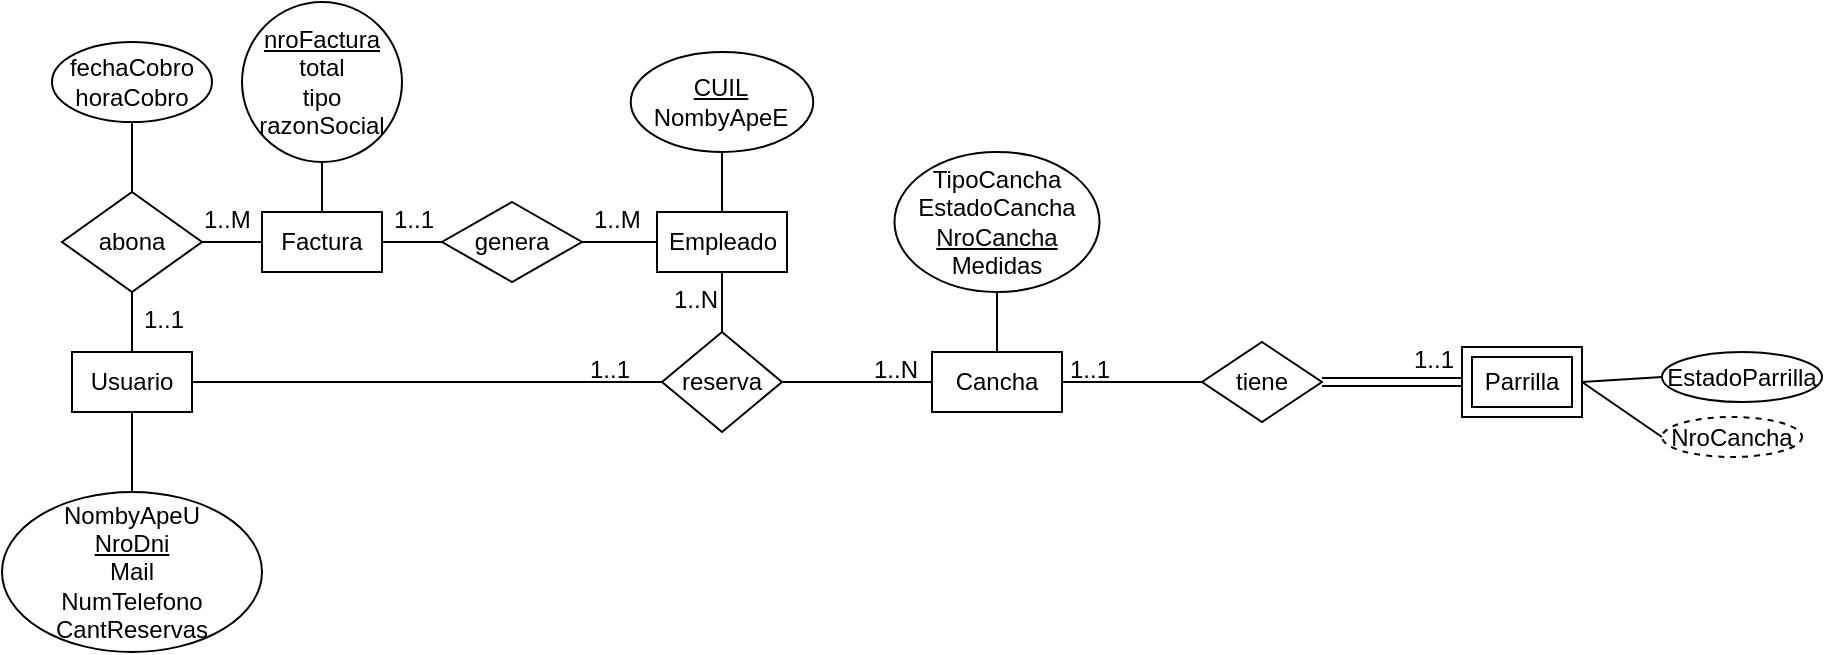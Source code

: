 <mxfile version="21.4.0" type="github">
  <diagram id="R2lEEEUBdFMjLlhIrx00" name="Page-1">
    <mxGraphModel dx="2099" dy="646" grid="1" gridSize="10" guides="1" tooltips="1" connect="1" arrows="1" fold="1" page="1" pageScale="1" pageWidth="850" pageHeight="1100" math="0" shadow="0" extFonts="Permanent Marker^https://fonts.googleapis.com/css?family=Permanent+Marker">
      <root>
        <mxCell id="0" />
        <mxCell id="1" parent="0" />
        <mxCell id="_4vAv0WsQ9G2U_fG6m3y-1" value="Usuario" style="whiteSpace=wrap;html=1;align=center;" parent="1" vertex="1">
          <mxGeometry x="-25" y="175" width="60" height="30" as="geometry" />
        </mxCell>
        <mxCell id="_4vAv0WsQ9G2U_fG6m3y-2" value="Cancha" style="whiteSpace=wrap;html=1;align=center;" parent="1" vertex="1">
          <mxGeometry x="405" y="175" width="65" height="30" as="geometry" />
        </mxCell>
        <mxCell id="_4vAv0WsQ9G2U_fG6m3y-4" value="Empleado" style="whiteSpace=wrap;html=1;align=center;" parent="1" vertex="1">
          <mxGeometry x="267.5" y="105" width="65" height="30" as="geometry" />
        </mxCell>
        <mxCell id="_4vAv0WsQ9G2U_fG6m3y-5" value="reserva" style="shape=rhombus;perimeter=rhombusPerimeter;whiteSpace=wrap;html=1;align=center;" parent="1" vertex="1">
          <mxGeometry x="270" y="165" width="60" height="50" as="geometry" />
        </mxCell>
        <mxCell id="_4vAv0WsQ9G2U_fG6m3y-6" value="tiene" style="shape=rhombus;perimeter=rhombusPerimeter;whiteSpace=wrap;html=1;align=center;" parent="1" vertex="1">
          <mxGeometry x="540" y="170" width="60" height="40" as="geometry" />
        </mxCell>
        <mxCell id="1q-wLZLnrpGv9T5wbohg-3" value="TipoCancha&lt;br&gt;EstadoCancha&lt;br&gt;&lt;u&gt;NroCancha&lt;/u&gt;&lt;br&gt;Medidas" style="ellipse;whiteSpace=wrap;html=1;align=center;" parent="1" vertex="1">
          <mxGeometry x="386.25" y="75" width="102.5" height="70" as="geometry" />
        </mxCell>
        <mxCell id="1q-wLZLnrpGv9T5wbohg-4" value="" style="endArrow=none;html=1;rounded=0;exitX=0.5;exitY=1;exitDx=0;exitDy=0;entryX=0.5;entryY=0;entryDx=0;entryDy=0;" parent="1" source="1q-wLZLnrpGv9T5wbohg-3" target="_4vAv0WsQ9G2U_fG6m3y-2" edge="1">
          <mxGeometry relative="1" as="geometry">
            <mxPoint x="360" y="195" as="sourcePoint" />
            <mxPoint x="520" y="195" as="targetPoint" />
          </mxGeometry>
        </mxCell>
        <mxCell id="1q-wLZLnrpGv9T5wbohg-6" value="EstadoParrilla" style="ellipse;whiteSpace=wrap;html=1;align=center;" parent="1" vertex="1">
          <mxGeometry x="770" y="175" width="80" height="25" as="geometry" />
        </mxCell>
        <mxCell id="1q-wLZLnrpGv9T5wbohg-7" value="" style="endArrow=none;html=1;rounded=0;exitX=0;exitY=0.5;exitDx=0;exitDy=0;entryX=1;entryY=0.5;entryDx=0;entryDy=0;" parent="1" source="1q-wLZLnrpGv9T5wbohg-6" target="BgZ_WEWUUNkGNV5E6CfD-3" edge="1">
          <mxGeometry relative="1" as="geometry">
            <mxPoint x="490" y="145" as="sourcePoint" />
            <mxPoint x="730" y="190" as="targetPoint" />
          </mxGeometry>
        </mxCell>
        <mxCell id="1q-wLZLnrpGv9T5wbohg-8" value="NombyApeU&lt;br&gt;&lt;u&gt;NroDni&lt;br&gt;&lt;/u&gt;Mail&lt;br&gt;NumTelefono&lt;br&gt;CantReservas" style="ellipse;whiteSpace=wrap;html=1;align=center;" parent="1" vertex="1">
          <mxGeometry x="-60" y="245" width="130" height="80" as="geometry" />
        </mxCell>
        <mxCell id="1q-wLZLnrpGv9T5wbohg-11" value="" style="endArrow=none;html=1;rounded=0;exitX=0.5;exitY=1;exitDx=0;exitDy=0;" parent="1" source="_4vAv0WsQ9G2U_fG6m3y-1" target="1q-wLZLnrpGv9T5wbohg-8" edge="1">
          <mxGeometry relative="1" as="geometry">
            <mxPoint x="55" y="215" as="sourcePoint" />
            <mxPoint x="490" y="305" as="targetPoint" />
          </mxGeometry>
        </mxCell>
        <mxCell id="1q-wLZLnrpGv9T5wbohg-12" value="&lt;u&gt;CUIL&lt;/u&gt;&lt;br&gt;NombyApeE" style="ellipse;whiteSpace=wrap;html=1;align=center;" parent="1" vertex="1">
          <mxGeometry x="254.37" y="25" width="91.25" height="50" as="geometry" />
        </mxCell>
        <mxCell id="1q-wLZLnrpGv9T5wbohg-13" value="" style="endArrow=none;html=1;rounded=0;exitX=0.5;exitY=1;exitDx=0;exitDy=0;entryX=0.5;entryY=0;entryDx=0;entryDy=0;" parent="1" source="1q-wLZLnrpGv9T5wbohg-12" target="_4vAv0WsQ9G2U_fG6m3y-4" edge="1">
          <mxGeometry relative="1" as="geometry">
            <mxPoint x="168.13" y="-15" as="sourcePoint" />
            <mxPoint x="296" y="35" as="targetPoint" />
          </mxGeometry>
        </mxCell>
        <mxCell id="1q-wLZLnrpGv9T5wbohg-14" value="" style="endArrow=none;html=1;rounded=0;entryX=0.5;entryY=0;entryDx=0;entryDy=0;exitX=0.5;exitY=1;exitDx=0;exitDy=0;" parent="1" source="_4vAv0WsQ9G2U_fG6m3y-4" target="_4vAv0WsQ9G2U_fG6m3y-5" edge="1">
          <mxGeometry relative="1" as="geometry">
            <mxPoint x="296" y="65" as="sourcePoint" />
            <mxPoint x="468.75" y="333" as="targetPoint" />
          </mxGeometry>
        </mxCell>
        <mxCell id="1q-wLZLnrpGv9T5wbohg-16" value="" style="endArrow=none;html=1;rounded=0;exitX=1;exitY=0.5;exitDx=0;exitDy=0;entryX=0;entryY=0.5;entryDx=0;entryDy=0;" parent="1" source="_4vAv0WsQ9G2U_fG6m3y-1" target="_4vAv0WsQ9G2U_fG6m3y-5" edge="1">
          <mxGeometry relative="1" as="geometry">
            <mxPoint x="310" y="315" as="sourcePoint" />
            <mxPoint x="470" y="315" as="targetPoint" />
          </mxGeometry>
        </mxCell>
        <mxCell id="1q-wLZLnrpGv9T5wbohg-17" value="" style="endArrow=none;html=1;rounded=0;exitX=1;exitY=0.5;exitDx=0;exitDy=0;entryX=0;entryY=0.5;entryDx=0;entryDy=0;" parent="1" source="_4vAv0WsQ9G2U_fG6m3y-5" target="_4vAv0WsQ9G2U_fG6m3y-2" edge="1">
          <mxGeometry relative="1" as="geometry">
            <mxPoint x="310" y="315" as="sourcePoint" />
            <mxPoint x="470" y="315" as="targetPoint" />
          </mxGeometry>
        </mxCell>
        <mxCell id="1q-wLZLnrpGv9T5wbohg-18" value="" style="endArrow=none;html=1;rounded=0;exitX=0;exitY=0.5;exitDx=0;exitDy=0;entryX=1;entryY=0.5;entryDx=0;entryDy=0;" parent="1" source="_4vAv0WsQ9G2U_fG6m3y-6" target="_4vAv0WsQ9G2U_fG6m3y-2" edge="1">
          <mxGeometry relative="1" as="geometry">
            <mxPoint x="310" y="315" as="sourcePoint" />
            <mxPoint x="470" y="315" as="targetPoint" />
          </mxGeometry>
        </mxCell>
        <mxCell id="1q-wLZLnrpGv9T5wbohg-20" value="1..1" style="text;strokeColor=none;fillColor=none;spacingLeft=4;spacingRight=4;overflow=hidden;rotatable=0;points=[[0,0.5],[1,0.5]];portConstraint=eastwest;fontSize=12;whiteSpace=wrap;html=1;" parent="1" vertex="1">
          <mxGeometry x="227.5" y="170" width="40" height="30" as="geometry" />
        </mxCell>
        <mxCell id="1q-wLZLnrpGv9T5wbohg-21" value="1..N" style="text;strokeColor=none;fillColor=none;spacingLeft=4;spacingRight=4;overflow=hidden;rotatable=0;points=[[0,0.5],[1,0.5]];portConstraint=eastwest;fontSize=12;whiteSpace=wrap;html=1;" parent="1" vertex="1">
          <mxGeometry x="370" y="170" width="40" height="30" as="geometry" />
        </mxCell>
        <mxCell id="1q-wLZLnrpGv9T5wbohg-22" value="1..N" style="text;strokeColor=none;fillColor=none;spacingLeft=4;spacingRight=4;overflow=hidden;rotatable=0;points=[[0,0.5],[1,0.5]];portConstraint=eastwest;fontSize=12;whiteSpace=wrap;html=1;" parent="1" vertex="1">
          <mxGeometry x="270" y="135" width="40" height="30" as="geometry" />
        </mxCell>
        <mxCell id="1q-wLZLnrpGv9T5wbohg-24" value="1..1" style="text;strokeColor=none;fillColor=none;spacingLeft=4;spacingRight=4;overflow=hidden;rotatable=0;points=[[0,0.5],[1,0.5]];portConstraint=eastwest;fontSize=12;whiteSpace=wrap;html=1;" parent="1" vertex="1">
          <mxGeometry x="640" y="165" width="40" height="30" as="geometry" />
        </mxCell>
        <mxCell id="1q-wLZLnrpGv9T5wbohg-26" value="1..1" style="text;strokeColor=none;fillColor=none;spacingLeft=4;spacingRight=4;overflow=hidden;rotatable=0;points=[[0,0.5],[1,0.5]];portConstraint=eastwest;fontSize=12;whiteSpace=wrap;html=1;" parent="1" vertex="1">
          <mxGeometry x="467.5" y="170" width="40" height="30" as="geometry" />
        </mxCell>
        <mxCell id="80cd4duvSJH8SG43MGNK-1" value="Factura" style="whiteSpace=wrap;html=1;align=center;" parent="1" vertex="1">
          <mxGeometry x="70" y="105" width="60" height="30" as="geometry" />
        </mxCell>
        <mxCell id="BgZ_WEWUUNkGNV5E6CfD-3" value="Parrilla" style="shape=ext;margin=3;double=1;whiteSpace=wrap;html=1;align=center;" parent="1" vertex="1">
          <mxGeometry x="670" y="172.5" width="60" height="35" as="geometry" />
        </mxCell>
        <mxCell id="80cd4duvSJH8SG43MGNK-2" value="" style="endArrow=none;html=1;rounded=0;exitX=1;exitY=0.5;exitDx=0;exitDy=0;entryX=0;entryY=0.5;entryDx=0;entryDy=0;" parent="1" source="80cd4duvSJH8SG43MGNK-1" target="rn_fXDwXjcQXkgCYvC7Q-5" edge="1">
          <mxGeometry relative="1" as="geometry">
            <mxPoint x="195" y="-35" as="sourcePoint" />
            <mxPoint x="180" y="115" as="targetPoint" />
          </mxGeometry>
        </mxCell>
        <mxCell id="BgZ_WEWUUNkGNV5E6CfD-4" value="" style="shape=link;html=1;rounded=0;exitX=1;exitY=0.5;exitDx=0;exitDy=0;entryX=0;entryY=0.5;entryDx=0;entryDy=0;" parent="1" source="_4vAv0WsQ9G2U_fG6m3y-6" target="BgZ_WEWUUNkGNV5E6CfD-3" edge="1">
          <mxGeometry relative="1" as="geometry">
            <mxPoint x="600" y="265" as="sourcePoint" />
            <mxPoint x="760" y="265" as="targetPoint" />
          </mxGeometry>
        </mxCell>
        <mxCell id="BgZ_WEWUUNkGNV5E6CfD-5" value="" style="resizable=0;html=1;whiteSpace=wrap;align=right;verticalAlign=bottom;" parent="BgZ_WEWUUNkGNV5E6CfD-4" connectable="0" vertex="1">
          <mxGeometry x="1" relative="1" as="geometry" />
        </mxCell>
        <mxCell id="80cd4duvSJH8SG43MGNK-3" value="abona" style="shape=rhombus;perimeter=rhombusPerimeter;whiteSpace=wrap;html=1;align=center;" parent="1" vertex="1">
          <mxGeometry x="-30" y="95" width="70" height="50" as="geometry" />
        </mxCell>
        <mxCell id="BgZ_WEWUUNkGNV5E6CfD-6" value="NroCancha" style="ellipse;whiteSpace=wrap;html=1;align=center;dashed=1;" parent="1" vertex="1">
          <mxGeometry x="770" y="207.5" width="70" height="20" as="geometry" />
        </mxCell>
        <mxCell id="80cd4duvSJH8SG43MGNK-4" value="" style="endArrow=none;html=1;rounded=0;exitX=0.5;exitY=1;exitDx=0;exitDy=0;entryX=0.5;entryY=0;entryDx=0;entryDy=0;" parent="1" source="80cd4duvSJH8SG43MGNK-3" target="_4vAv0WsQ9G2U_fG6m3y-1" edge="1">
          <mxGeometry relative="1" as="geometry">
            <mxPoint x="35" y="-35" as="sourcePoint" />
            <mxPoint x="-10" y="165" as="targetPoint" />
          </mxGeometry>
        </mxCell>
        <mxCell id="BgZ_WEWUUNkGNV5E6CfD-7" value="" style="endArrow=none;html=1;rounded=0;exitX=1;exitY=0.5;exitDx=0;exitDy=0;entryX=0;entryY=0.5;entryDx=0;entryDy=0;" parent="1" source="BgZ_WEWUUNkGNV5E6CfD-3" target="BgZ_WEWUUNkGNV5E6CfD-6" edge="1">
          <mxGeometry relative="1" as="geometry">
            <mxPoint x="600" y="265" as="sourcePoint" />
            <mxPoint x="760" y="265" as="targetPoint" />
          </mxGeometry>
        </mxCell>
        <mxCell id="80cd4duvSJH8SG43MGNK-9" value="" style="endArrow=none;html=1;rounded=0;entryX=0;entryY=0.5;entryDx=0;entryDy=0;exitX=1;exitY=0.5;exitDx=0;exitDy=0;" parent="1" source="80cd4duvSJH8SG43MGNK-3" target="80cd4duvSJH8SG43MGNK-1" edge="1">
          <mxGeometry relative="1" as="geometry">
            <mxPoint x="65" y="43" as="sourcePoint" />
            <mxPoint x="125" y="75" as="targetPoint" />
          </mxGeometry>
        </mxCell>
        <mxCell id="80cd4duvSJH8SG43MGNK-12" value="&lt;u&gt;nroFactura&lt;/u&gt;&lt;br&gt;total&lt;br&gt;tipo&lt;br&gt;razonSocial" style="ellipse;whiteSpace=wrap;html=1;align=center;" parent="1" vertex="1">
          <mxGeometry x="60" width="80" height="80" as="geometry" />
        </mxCell>
        <mxCell id="80cd4duvSJH8SG43MGNK-13" value="" style="endArrow=none;html=1;rounded=0;entryX=0.5;entryY=1;entryDx=0;entryDy=0;exitX=0.5;exitY=0;exitDx=0;exitDy=0;" parent="1" source="80cd4duvSJH8SG43MGNK-1" target="80cd4duvSJH8SG43MGNK-12" edge="1">
          <mxGeometry relative="1" as="geometry">
            <mxPoint x="180" y="-15" as="sourcePoint" />
            <mxPoint x="180" y="-155" as="targetPoint" />
          </mxGeometry>
        </mxCell>
        <mxCell id="80cd4duvSJH8SG43MGNK-14" value="fechaCobro&lt;br&gt;horaCobro" style="ellipse;whiteSpace=wrap;html=1;align=center;" parent="1" vertex="1">
          <mxGeometry x="-35" y="20" width="80" height="40" as="geometry" />
        </mxCell>
        <mxCell id="80cd4duvSJH8SG43MGNK-15" value="" style="endArrow=none;html=1;rounded=0;exitX=0.5;exitY=1;exitDx=0;exitDy=0;entryX=0.5;entryY=0;entryDx=0;entryDy=0;" parent="1" source="80cd4duvSJH8SG43MGNK-14" target="80cd4duvSJH8SG43MGNK-3" edge="1">
          <mxGeometry relative="1" as="geometry">
            <mxPoint x="350" y="225" as="sourcePoint" />
            <mxPoint x="-25" y="25" as="targetPoint" />
          </mxGeometry>
        </mxCell>
        <mxCell id="rn_fXDwXjcQXkgCYvC7Q-1" value="1..M" style="text;strokeColor=none;fillColor=none;spacingLeft=4;spacingRight=4;overflow=hidden;rotatable=0;points=[[0,0.5],[1,0.5]];portConstraint=eastwest;fontSize=12;whiteSpace=wrap;html=1;" vertex="1" parent="1">
          <mxGeometry x="35" y="95" width="40" height="30" as="geometry" />
        </mxCell>
        <mxCell id="rn_fXDwXjcQXkgCYvC7Q-2" value="1..M" style="text;strokeColor=none;fillColor=none;spacingLeft=4;spacingRight=4;overflow=hidden;rotatable=0;points=[[0,0.5],[1,0.5]];portConstraint=eastwest;fontSize=12;whiteSpace=wrap;html=1;" vertex="1" parent="1">
          <mxGeometry x="230" y="95" width="40" height="30" as="geometry" />
        </mxCell>
        <mxCell id="rn_fXDwXjcQXkgCYvC7Q-3" value="1..1" style="text;strokeColor=none;fillColor=none;spacingLeft=4;spacingRight=4;overflow=hidden;rotatable=0;points=[[0,0.5],[1,0.5]];portConstraint=eastwest;fontSize=12;whiteSpace=wrap;html=1;" vertex="1" parent="1">
          <mxGeometry x="5" y="145" width="40" height="20" as="geometry" />
        </mxCell>
        <mxCell id="rn_fXDwXjcQXkgCYvC7Q-5" value="genera" style="shape=rhombus;perimeter=rhombusPerimeter;whiteSpace=wrap;html=1;align=center;" vertex="1" parent="1">
          <mxGeometry x="160" y="100" width="70" height="40" as="geometry" />
        </mxCell>
        <mxCell id="rn_fXDwXjcQXkgCYvC7Q-8" value="" style="endArrow=none;html=1;rounded=0;entryX=0;entryY=0.5;entryDx=0;entryDy=0;exitX=1;exitY=0.5;exitDx=0;exitDy=0;" edge="1" parent="1" source="rn_fXDwXjcQXkgCYvC7Q-5" target="_4vAv0WsQ9G2U_fG6m3y-4">
          <mxGeometry relative="1" as="geometry">
            <mxPoint x="65" y="65" as="sourcePoint" />
            <mxPoint x="225" y="65" as="targetPoint" />
          </mxGeometry>
        </mxCell>
        <mxCell id="rn_fXDwXjcQXkgCYvC7Q-10" value="1..1" style="text;strokeColor=none;fillColor=none;spacingLeft=4;spacingRight=4;overflow=hidden;rotatable=0;points=[[0,0.5],[1,0.5]];portConstraint=eastwest;fontSize=12;whiteSpace=wrap;html=1;" vertex="1" parent="1">
          <mxGeometry x="130" y="95" width="40" height="30" as="geometry" />
        </mxCell>
      </root>
    </mxGraphModel>
  </diagram>
</mxfile>
